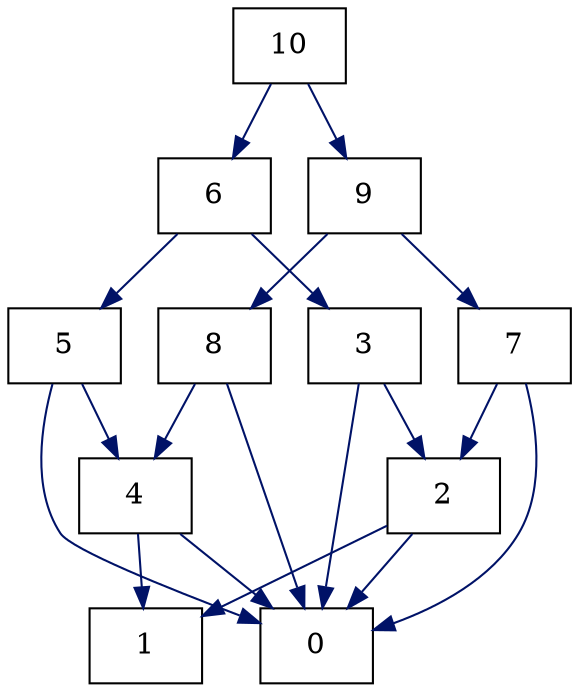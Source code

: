 digraph G {
  0 [shape=box, ];
  1 [shape=box, ];
  2 [shape=box, ];
  3 [shape=box, ];
  4 [shape=box, ];
  5 [shape=box, ];
  6 [shape=box, ];
  7 [shape=box, ];
  8 [shape=box, ];
  9 [shape=box, ];
  10 [shape=box, ];
  
  
  2 -> 0 [color="#001267", label="", ];
  2 -> 1 [color="#001267", label="", ];
  3 -> 0 [color="#001267", label="", ];
  3 -> 2 [color="#001267", label="", ];
  4 -> 0 [color="#001267", label="", ];
  4 -> 1 [color="#001267", label="", ];
  5 -> 0 [color="#001267", label="", ];
  5 -> 4 [color="#001267", label="", ];
  6 -> 3 [color="#001267", label="", ];
  6 -> 5 [color="#001267", label="", ];
  7 -> 0 [color="#001267", label="", ];
  7 -> 2 [color="#001267", label="", ];
  8 -> 0 [color="#001267", label="", ];
  8 -> 4 [color="#001267", label="", ];
  9 -> 7 [color="#001267", label="", ];
  9 -> 8 [color="#001267", label="", ];
  10 -> 6 [color="#001267", label="", ];
  10 -> 9 [color="#001267", label="", ];
  
  }